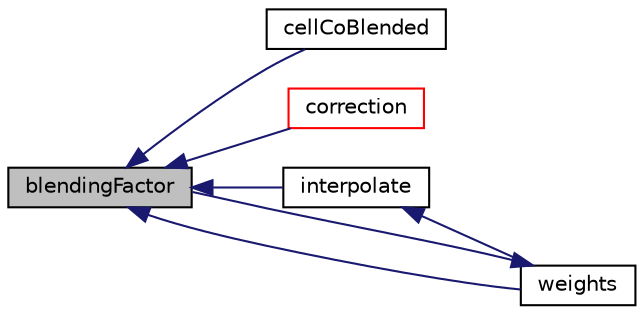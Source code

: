 digraph "blendingFactor"
{
  bgcolor="transparent";
  edge [fontname="Helvetica",fontsize="10",labelfontname="Helvetica",labelfontsize="10"];
  node [fontname="Helvetica",fontsize="10",shape=record];
  rankdir="LR";
  Node1 [label="blendingFactor",height=0.2,width=0.4,color="black", fillcolor="grey75", style="filled", fontcolor="black"];
  Node1 -> Node2 [dir="back",color="midnightblue",fontsize="10",style="solid",fontname="Helvetica"];
  Node2 [label="cellCoBlended",height=0.2,width=0.4,color="black",URL="$a00206.html#af9ba279a2e7262e9367bcbc29f48ce15",tooltip="Construct from mesh, faceFlux and Istream. "];
  Node1 -> Node3 [dir="back",color="midnightblue",fontsize="10",style="solid",fontname="Helvetica"];
  Node3 [label="correction",height=0.2,width=0.4,color="red",URL="$a00206.html#a575a424a2a3d61de0e8d6ad368b61be1",tooltip="Return the explicit correction to the face-interpolate. "];
  Node1 -> Node4 [dir="back",color="midnightblue",fontsize="10",style="solid",fontname="Helvetica"];
  Node4 [label="interpolate",height=0.2,width=0.4,color="black",URL="$a00206.html#a44c7ae31de9c47b8793d7c9de65dee19",tooltip="Return the face-interpolate of the given cell field. "];
  Node4 -> Node5 [dir="back",color="midnightblue",fontsize="10",style="solid",fontname="Helvetica"];
  Node5 [label="weights",height=0.2,width=0.4,color="black",URL="$a00206.html#a845f807ae2621854059e313269e7895a",tooltip="Return the interpolation weighting factors. "];
  Node5 -> Node1 [dir="back",color="midnightblue",fontsize="10",style="solid",fontname="Helvetica"];
  Node1 -> Node5 [dir="back",color="midnightblue",fontsize="10",style="solid",fontname="Helvetica"];
}
